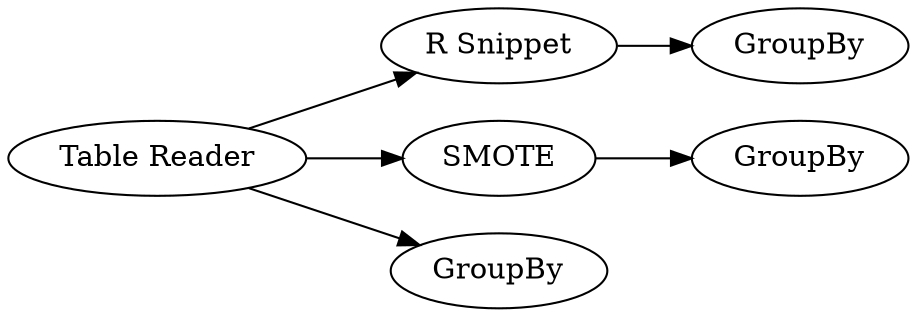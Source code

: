 digraph {
	"-8556752961883556615_486" [label=GroupBy]
	"-8556752961883556615_484" [label="R Snippet"]
	"-8556752961883556615_485" [label=SMOTE]
	"-8556752961883556615_4" [label=GroupBy]
	"-8556752961883556615_487" [label=GroupBy]
	"-8556752961883556615_1" [label="Table Reader"]
	"-8556752961883556615_485" -> "-8556752961883556615_486"
	"-8556752961883556615_1" -> "-8556752961883556615_485"
	"-8556752961883556615_1" -> "-8556752961883556615_4"
	"-8556752961883556615_484" -> "-8556752961883556615_487"
	"-8556752961883556615_1" -> "-8556752961883556615_484"
	rankdir=LR
}
